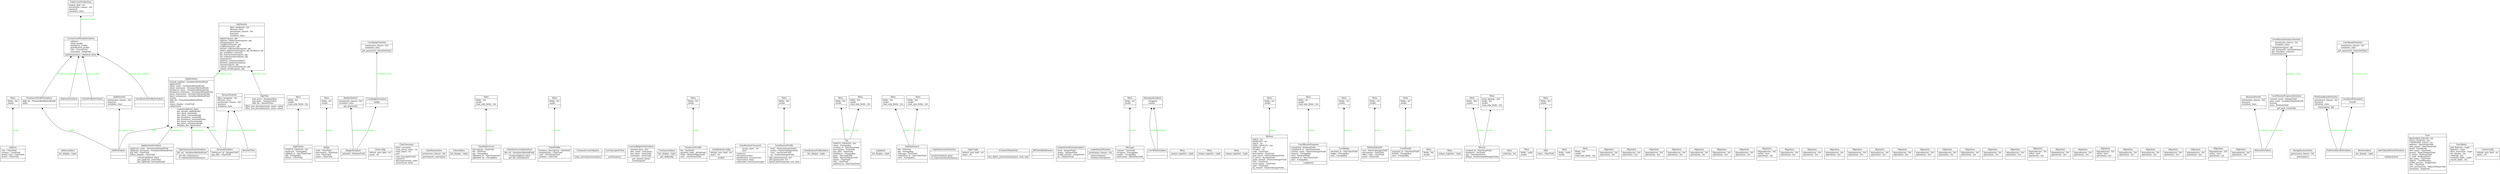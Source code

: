 digraph "classes_MyModels" {
rankdir=BT
charset="utf-8"
"users.models.Address" [color="black", fontcolor="black", label=<{Address|city : CharField<br ALIGN="LEFT"/>country : CharField<br ALIGN="LEFT"/>postal_code : CharField<br ALIGN="LEFT"/>street : CharField<br ALIGN="LEFT"/>|}>, shape="record", style="solid"];
"users.admin.AddressAdmin" [color="black", fontcolor="black", label=<{AddressAdmin|list_display : tuple<br ALIGN="LEFT"/>|}>, shape="record", style="solid"];
"users.serializers.AddressSerializer" [color="black", fontcolor="black", label=<{AddressSerializer|<br ALIGN="LEFT"/>|}>, shape="record", style="solid"];
"gigs.models.Application" [color="black", fontcolor="black", label=<{Application|STATUS_CHOICES : list<br ALIGN="LEFT"/>applicant : ForeignKey<br ALIGN="LEFT"/>applied_at : DateTimeField<br ALIGN="LEFT"/>gig : ForeignKey<br ALIGN="LEFT"/>status : CharField<br ALIGN="LEFT"/>|}>, shape="record", style="solid"];
"gigs.serializers.ApplicationSerializer" [color="black", fontcolor="black", label=<{ApplicationSerializer|applicant_name : SerializerMethodField<br ALIGN="LEFT"/>applicant_username : SerializerMethodField<br ALIGN="LEFT"/>gig_title : CharField<br ALIGN="LEFT"/>status_display : CharField<br ALIGN="LEFT"/>|create(validated_data)<br ALIGN="LEFT"/>get_applicant_name(obj)<br ALIGN="LEFT"/>get_applicant_username(obj)<br ALIGN="LEFT"/>}>, shape="record", style="solid"];
"gamification.models.Badge" [color="black", fontcolor="black", label=<{Badge|code : CharField<br ALIGN="LEFT"/>description : TextField<br ALIGN="LEFT"/>icon : CharField<br ALIGN="LEFT"/>name : CharField<br ALIGN="LEFT"/>|}>, shape="record", style="solid"];
"gamification.serializers.BadgeSerializer" [color="black", fontcolor="black", label=<{BadgeSerializer|unlocked : BooleanField<br ALIGN="LEFT"/>|}>, shape="record", style="solid"];
"gamification.views.BadgeViewSet" [color="black", fontcolor="black", label=<{BadgeViewSet|permission_classes : list<br ALIGN="LEFT"/>serializer_class<br ALIGN="LEFT"/>|get_queryset()<br ALIGN="LEFT"/>}>, shape="record", style="solid"];
"chat.apps.ChatConfig" [color="black", fontcolor="black", label=<{ChatConfig|default_auto_field : str<br ALIGN="LEFT"/>name : str<br ALIGN="LEFT"/>|}>, shape="record", style="solid"];
"chat.consumers.ChatConsumer" [color="black", fontcolor="black", label=<{ChatConsumer|other_username<br ALIGN="LEFT"/>room_group_name : str<br ALIGN="LEFT"/>room_name : str<br ALIGN="LEFT"/>user<br ALIGN="LEFT"/>|chat_message(event)<br ALIGN="LEFT"/>connect()<br ALIGN="LEFT"/>disconnect(close_code)<br ALIGN="LEFT"/>receive(text_data)<br ALIGN="LEFT"/>}>, shape="record", style="solid"];
"chat.views.ChatHistoryView" [color="black", fontcolor="black", label=<{ChatHistoryView|permission_classes : list<br ALIGN="LEFT"/>|get(request, username)<br ALIGN="LEFT"/>}>, shape="record", style="solid"];
"users.admin.ClientAdmin" [color="black", fontcolor="black", label=<{ClientAdmin|list_display : tuple<br ALIGN="LEFT"/>|}>, shape="record", style="solid"];
"gigs.models.ClientInstruction" [color="black", fontcolor="black", label=<{ClientInstruction|description : TextField<br ALIGN="LEFT"/>file : FileField<br ALIGN="LEFT"/>gig : ForeignKey<br ALIGN="LEFT"/>uploaded_at : DateTimeField<br ALIGN="LEFT"/>uploaded_by : ForeignKey<br ALIGN="LEFT"/>|}>, shape="record", style="solid"];
"gigs.serializers.ClientInstructionSerializer" [color="black", fontcolor="black", label=<{ClientInstructionSerializer|file_url : SerializerMethodField<br ALIGN="LEFT"/>|create(validated_data)<br ALIGN="LEFT"/>get_file_url(instance)<br ALIGN="LEFT"/>}>, shape="record", style="solid"];
"users.models.ClientProfile" [color="black", fontcolor="black", label=<{ClientProfile|business_description : TextField<br ALIGN="LEFT"/>organization : CharField<br ALIGN="LEFT"/>user : OneToOneField<br ALIGN="LEFT"/>website : URLField<br ALIGN="LEFT"/>|}>, shape="record", style="solid"];
"users.serializers.ClientProfileSerializer" [color="black", fontcolor="black", label=<{ClientProfileSerializer|<br ALIGN="LEFT"/>|}>, shape="record", style="solid"];
"users.adapters.CustomAccountAdapter" [color="black", fontcolor="black", label=<{CustomAccountAdapter|<br ALIGN="LEFT"/>|clean_username(username)<br ALIGN="LEFT"/>}>, shape="record", style="solid"];
"users.views.CustomLogoutView" [color="black", fontcolor="black", label=<{CustomLogoutView|<br ALIGN="LEFT"/>|post(request)<br ALIGN="LEFT"/>}>, shape="record", style="solid"];
"users.serializers.CustomRegisterSerializer" [color="black", fontcolor="black", label=<{CustomRegisterSerializer|cleaned_data : dict<br ALIGN="LEFT"/>first_name : NoneType<br ALIGN="LEFT"/>last_name : NoneType<br ALIGN="LEFT"/>username : NoneType<br ALIGN="LEFT"/>|get_cleaned_data()<br ALIGN="LEFT"/>save(request)<br ALIGN="LEFT"/>}>, shape="record", style="solid"];
"users.serializers.CustomUserDetailsSerializer" [color="black", fontcolor="black", label=<{CustomUserDetailsSerializer|address<br ALIGN="LEFT"/>client_profile<br ALIGN="LEFT"/>freelancer_profile<br ALIGN="LEFT"/>gamification_profile<br ALIGN="LEFT"/>role : ChoiceField<br ALIGN="LEFT"/>username : SlugField<br ALIGN="LEFT"/>|update(instance, validated_data)<br ALIGN="LEFT"/>}>, shape="record", style="solid"];
"users.admin.FreelancerAdmin" [color="black", fontcolor="black", label=<{FreelancerAdmin|list_display : tuple<br ALIGN="LEFT"/>|get_skills(obj)<br ALIGN="LEFT"/>}>, shape="record", style="solid"];
"users.models.FreelancerProfile" [color="black", fontcolor="black", label=<{FreelancerProfile|bio : TextField<br ALIGN="LEFT"/>portfolio_links : JSONField<br ALIGN="LEFT"/>skills : ManyToManyField<br ALIGN="LEFT"/>user : OneToOneField<br ALIGN="LEFT"/>|}>, shape="record", style="solid"];
"users.serializers.FreelancerProfileSerializer" [color="black", fontcolor="black", label=<{FreelancerProfileSerializer|skill_ids : PrimaryKeyRelatedField<br ALIGN="LEFT"/>skills<br ALIGN="LEFT"/>|}>, shape="record", style="solid"];
"gamification.apps.GamificationConfig" [color="black", fontcolor="black", label=<{GamificationConfig|default_auto_field : str<br ALIGN="LEFT"/>name : str<br ALIGN="LEFT"/>|ready()<br ALIGN="LEFT"/>}>, shape="record", style="solid"];
"gamification.consumers.GamificationConsumer" [color="black", fontcolor="black", label=<{GamificationConsumer|group_name : str<br ALIGN="LEFT"/>user<br ALIGN="LEFT"/>|connect()<br ALIGN="LEFT"/>disconnect(code)<br ALIGN="LEFT"/>gamification_event(event)<br ALIGN="LEFT"/>receive(text_data)<br ALIGN="LEFT"/>websocket_receive(message)<br ALIGN="LEFT"/>}>, shape="record", style="solid"];
"gamification.models.GamificationProfile" [color="black", fontcolor="black", label=<{GamificationProfile|level : PositiveIntegerField<br ALIGN="LEFT"/>points : PositiveIntegerField<br ALIGN="LEFT"/>user : OneToOneField<br ALIGN="LEFT"/>xp : PositiveIntegerField<br ALIGN="LEFT"/>|add_points(amount: int)<br ALIGN="LEFT"/>add_xp(amount: int)<br ALIGN="LEFT"/>spend_points(amount: int): bool<br ALIGN="LEFT"/>}>, shape="record", style="solid"];
"gamification.admin.GamificationProfileAdmin" [color="black", fontcolor="black", label=<{GamificationProfileAdmin|list_display : tuple<br ALIGN="LEFT"/>|}>, shape="record", style="solid"];
"gamification.serializers.GamificationProfileSerializer" [color="black", fontcolor="black", label=<{GamificationProfileSerializer|<br ALIGN="LEFT"/>|}>, shape="record", style="solid"];
"gigs.models.Gig" [color="black", fontcolor="black", label=<{Gig|STATUS_CHOICES : list<br ALIGN="LEFT"/>client : ForeignKey<br ALIGN="LEFT"/>created_at : DateTimeField<br ALIGN="LEFT"/>description : TextField<br ALIGN="LEFT"/>due_date : DateField<br ALIGN="LEFT"/>freelancer : ForeignKey<br ALIGN="LEFT"/>price : DecimalField<br ALIGN="LEFT"/>skills : ManyToManyField<br ALIGN="LEFT"/>status : CharField<br ALIGN="LEFT"/>title : CharField<br ALIGN="LEFT"/>updated_at : DateTimeField<br ALIGN="LEFT"/>|}>, shape="record", style="solid"];
"gigs.admin.GigAdmin" [color="black", fontcolor="black", label=<{GigAdmin|list_display : tuple<br ALIGN="LEFT"/>|}>, shape="record", style="solid"];
"gigs.filters.GigFilter" [color="black", fontcolor="black", label=<{GigFilter|max_price : NumberFilter<br ALIGN="LEFT"/>min_price : NumberFilter<br ALIGN="LEFT"/>skill_ids : BaseInFilter<br ALIGN="LEFT"/>|filter_max_price(queryset, name, value)<br ALIGN="LEFT"/>filter_min_price(queryset, name, value)<br ALIGN="LEFT"/>}>, shape="record", style="solid"];
"gigs.serializers.GigSerializer" [color="black", fontcolor="black", label=<{GigSerializer|already_applied : SerializerMethodField<br ALIGN="LEFT"/>applications<br ALIGN="LEFT"/>client_name : SerializerMethodField<br ALIGN="LEFT"/>client_username : SerializerMethodField<br ALIGN="LEFT"/>freelancer_name : SerializerMethodField<br ALIGN="LEFT"/>freelancer_username : SerializerMethodField<br ALIGN="LEFT"/>latest_instruction : SerializerMethodField<br ALIGN="LEFT"/>latest_submission : SerializerMethodField<br ALIGN="LEFT"/>review<br ALIGN="LEFT"/>skill_ids : PrimaryKeyRelatedField<br ALIGN="LEFT"/>skills<br ALIGN="LEFT"/>status_display : CharField<br ALIGN="LEFT"/>submissions<br ALIGN="LEFT"/>|create(validated_data)<br ALIGN="LEFT"/>get_already_applied(obj)<br ALIGN="LEFT"/>get_client_name(obj)<br ALIGN="LEFT"/>get_client_username(obj)<br ALIGN="LEFT"/>get_freelancer_name(obj)<br ALIGN="LEFT"/>get_freelancer_username(obj)<br ALIGN="LEFT"/>get_latest_instruction(obj)<br ALIGN="LEFT"/>get_latest_submission(obj)<br ALIGN="LEFT"/>validate_due_date(value)<br ALIGN="LEFT"/>}>, shape="record", style="solid"];
"gigs.models.GigSubmission" [color="black", fontcolor="black", label=<{GigSubmission|file : FileField<br ALIGN="LEFT"/>gig : ForeignKey<br ALIGN="LEFT"/>message : TextField<br ALIGN="LEFT"/>submitted_at : DateTimeField<br ALIGN="LEFT"/>user : ForeignKey<br ALIGN="LEFT"/>|}>, shape="record", style="solid"];
"gigs.serializers.GigSubmissionListSerializer" [color="black", fontcolor="black", label=<{GigSubmissionListSerializer|file_url : SerializerMethodField<br ALIGN="LEFT"/>|get_file_url(instance)<br ALIGN="LEFT"/>to_representation(instance)<br ALIGN="LEFT"/>}>, shape="record", style="solid"];
"gigs.serializers.GigSubmissionSerializer" [color="black", fontcolor="black", label=<{GigSubmissionSerializer|<br ALIGN="LEFT"/>|create(validated_data)<br ALIGN="LEFT"/>to_representation(instance)<br ALIGN="LEFT"/>}>, shape="record", style="solid"];
"gigs.views.GigViewSet" [color="black", fontcolor="black", label=<{GigViewSet|filter_backends : list<br ALIGN="LEFT"/>filterset_class<br ALIGN="LEFT"/>permission_classes : list<br ALIGN="LEFT"/>queryset<br ALIGN="LEFT"/>serializer_class<br ALIGN="LEFT"/>|apply(request, pk)<br ALIGN="LEFT"/>approve_submission(request, pk)<br ALIGN="LEFT"/>assign(request, pk)<br ALIGN="LEFT"/>complete(request, pk)<br ALIGN="LEFT"/>confirm(request, pk)<br ALIGN="LEFT"/>decline_submission(request, pk)<br ALIGN="LEFT"/>delete_application(request, pk, freelancer_id)<br ALIGN="LEFT"/>get_serializer_context()<br ALIGN="LEFT"/>list_instructions(request, pk)<br ALIGN="LEFT"/>list_submissions(request, pk)<br ALIGN="LEFT"/>my(request)<br ALIGN="LEFT"/>perform_create(serializer)<br ALIGN="LEFT"/>perform_update(serializer)<br ALIGN="LEFT"/>review(request, pk)<br ALIGN="LEFT"/>submit_instruction(request, pk)<br ALIGN="LEFT"/>submit_work(request, pk)<br ALIGN="LEFT"/>}>, shape="record", style="solid"];
"gigs.apps.GigsConfig" [color="black", fontcolor="black", label=<{GigsConfig|default_auto_field : str<br ALIGN="LEFT"/>name : str<br ALIGN="LEFT"/>|}>, shape="record", style="solid"];
"gigs.views.IsClientOrReadOnly" [color="black", fontcolor="black", label=<{IsClientOrReadOnly|<br ALIGN="LEFT"/>|has_object_permission(request, view, obj)<br ALIGN="LEFT"/>}>, shape="record", style="solid"];
"chat.middleware.JWTAuthMiddleware" [color="black", fontcolor="black", label=<{JWTAuthMiddleware|<br ALIGN="LEFT"/>|}>, shape="record", style="solid"];
"gamification.serializers.LeaderboardEntrySerializer" [color="black", fontcolor="black", label=<{LeaderboardEntrySerializer|level : IntegerField<br ALIGN="LEFT"/>points : IntegerField<br ALIGN="LEFT"/>profile_picture : ImageField<br ALIGN="LEFT"/>xp : IntegerField<br ALIGN="LEFT"/>|}>, shape="record", style="solid"];
"gamification.views.LeaderboardViewSet" [color="black", fontcolor="black", label=<{LeaderboardViewSet|permission_classes : list<br ALIGN="LEFT"/>|clients(request)<br ALIGN="LEFT"/>freelancers(request)<br ALIGN="LEFT"/>}>, shape="record", style="solid"];
"chat.models.Message" [color="black", fontcolor="black", label=<{Message|content : TextField<br ALIGN="LEFT"/>recipient : ForeignKey<br ALIGN="LEFT"/>sender : ForeignKey<br ALIGN="LEFT"/>timestamp : DateTimeField<br ALIGN="LEFT"/>|}>, shape="record", style="solid"];
"chat.serializers.MessageSerializer" [color="black", fontcolor="black", label=<{MessageSerializer|recipient<br ALIGN="LEFT"/>sender<br ALIGN="LEFT"/>|}>, shape="record", style="solid"];
"gamification.models.UserBenefit.Meta" [color="black", fontcolor="black", label=<{Meta|unique_together : tuple<br ALIGN="LEFT"/>|}>, shape="record", style="solid"];
"gamification.models.UserMissionProgress.Meta" [color="black", fontcolor="black", label=<{Meta|unique_together : tuple<br ALIGN="LEFT"/>|}>, shape="record", style="solid"];
"gamification.models.UserBadge.Meta" [color="black", fontcolor="black", label=<{Meta|unique_together : tuple<br ALIGN="LEFT"/>|}>, shape="record", style="solid"];
"gamification.serializers.GamificationProfileSerializer.Meta" [color="black", fontcolor="black", label=<{Meta|fields : list<br ALIGN="LEFT"/>model<br ALIGN="LEFT"/>|}>, shape="record", style="solid"];
"gamification.serializers.MissionSerializer.Meta" [color="black", fontcolor="black", label=<{Meta|fields : str<br ALIGN="LEFT"/>model<br ALIGN="LEFT"/>|}>, shape="record", style="solid"];
"gamification.serializers.UserMissionProgressSerializer.Meta" [color="black", fontcolor="black", label=<{Meta|fields : str<br ALIGN="LEFT"/>model<br ALIGN="LEFT"/>read_only_fields : list<br ALIGN="LEFT"/>|}>, shape="record", style="solid"];
"gamification.serializers.BadgeSerializer.Meta" [color="black", fontcolor="black", label=<{Meta|fields : str<br ALIGN="LEFT"/>model<br ALIGN="LEFT"/>|}>, shape="record", style="solid"];
"gamification.serializers.UserBadgeSerializer.Meta" [color="black", fontcolor="black", label=<{Meta|fields : str<br ALIGN="LEFT"/>model<br ALIGN="LEFT"/>|}>, shape="record", style="solid"];
"gamification.serializers.PlatformBenefitSerializer.Meta" [color="black", fontcolor="black", label=<{Meta|fields : str<br ALIGN="LEFT"/>model<br ALIGN="LEFT"/>|}>, shape="record", style="solid"];
"gamification.serializers.UserBenefitSerializer.Meta" [color="black", fontcolor="black", label=<{Meta|fields : str<br ALIGN="LEFT"/>model<br ALIGN="LEFT"/>|}>, shape="record", style="solid"];
"gamification.serializers.LeaderboardEntrySerializer.Meta" [color="black", fontcolor="black", label=<{Meta|fields : list<br ALIGN="LEFT"/>model<br ALIGN="LEFT"/>|}>, shape="record", style="solid"];
"gigs.models.Application.Meta" [color="black", fontcolor="black", label=<{Meta|unique_together : tuple<br ALIGN="LEFT"/>|}>, shape="record", style="solid"];
"gigs.filters.GigFilter.Meta" [color="black", fontcolor="black", label=<{Meta|fields : list<br ALIGN="LEFT"/>model<br ALIGN="LEFT"/>|}>, shape="record", style="solid"];
"gigs.filters.ReviewFilter.Meta" [color="black", fontcolor="black", label=<{Meta|fields : dict<br ALIGN="LEFT"/>model<br ALIGN="LEFT"/>|}>, shape="record", style="solid"];
"gigs.serializers.ReviewSerializer.Meta" [color="black", fontcolor="black", label=<{Meta|extra_kwargs : dict<br ALIGN="LEFT"/>fields : list<br ALIGN="LEFT"/>model<br ALIGN="LEFT"/>read_only_fields : list<br ALIGN="LEFT"/>|}>, shape="record", style="solid"];
"gigs.serializers.GigSubmissionSerializer.Meta" [color="black", fontcolor="black", label=<{Meta|fields : list<br ALIGN="LEFT"/>model<br ALIGN="LEFT"/>read_only_fields : list<br ALIGN="LEFT"/>|}>, shape="record", style="solid"];
"gigs.serializers.GigSubmissionListSerializer.Meta" [color="black", fontcolor="black", label=<{Meta|fields : list<br ALIGN="LEFT"/>model<br ALIGN="LEFT"/>read_only_fields : list<br ALIGN="LEFT"/>|}>, shape="record", style="solid"];
"gigs.serializers.ClientInstructionSerializer.Meta" [color="black", fontcolor="black", label=<{Meta|fields : list<br ALIGN="LEFT"/>model<br ALIGN="LEFT"/>read_only_fields : list<br ALIGN="LEFT"/>|}>, shape="record", style="solid"];
"gigs.serializers.ApplicationSerializer.Meta" [color="black", fontcolor="black", label=<{Meta|fields : list<br ALIGN="LEFT"/>model<br ALIGN="LEFT"/>read_only_fields : list<br ALIGN="LEFT"/>|}>, shape="record", style="solid"];
"gigs.serializers.GigSerializer.Meta" [color="black", fontcolor="black", label=<{Meta|fields : list<br ALIGN="LEFT"/>model<br ALIGN="LEFT"/>read_only_fields : list<br ALIGN="LEFT"/>|}>, shape="record", style="solid"];
"chat.models.Message.Meta" [color="black", fontcolor="black", label=<{Meta|ordering : list<br ALIGN="LEFT"/>|}>, shape="record", style="solid"];
"chat.serializers.UserMiniSerializer.Meta" [color="black", fontcolor="black", label=<{Meta|fields : tuple<br ALIGN="LEFT"/>model<br ALIGN="LEFT"/>|}>, shape="record", style="solid"];
"chat.serializers.MessageSerializer.Meta" [color="black", fontcolor="black", label=<{Meta|fields : str<br ALIGN="LEFT"/>model<br ALIGN="LEFT"/>|}>, shape="record", style="solid"];
"users.serializers.AddressSerializer.Meta" [color="black", fontcolor="black", label=<{Meta|fields : list<br ALIGN="LEFT"/>model<br ALIGN="LEFT"/>|}>, shape="record", style="solid"];
"users.serializers.SkillSerializer.Meta" [color="black", fontcolor="black", label=<{Meta|fields : list<br ALIGN="LEFT"/>model<br ALIGN="LEFT"/>|}>, shape="record", style="solid"];
"users.serializers.CustomRegisterSerializer.Meta" [color="black", fontcolor="black", label=<{Meta|fields : tuple<br ALIGN="LEFT"/>model<br ALIGN="LEFT"/>|}>, shape="record", style="solid"];
"users.serializers.FreelancerProfileSerializer.Meta" [color="black", fontcolor="black", label=<{Meta|fields : list<br ALIGN="LEFT"/>model<br ALIGN="LEFT"/>|}>, shape="record", style="solid"];
"users.serializers.ClientProfileSerializer.Meta" [color="black", fontcolor="black", label=<{Meta|fields : list<br ALIGN="LEFT"/>model<br ALIGN="LEFT"/>|}>, shape="record", style="solid"];
"users.serializers.CustomUserDetailsSerializer.Meta" [color="black", fontcolor="black", label=<{Meta|fields : list<br ALIGN="LEFT"/>model<br ALIGN="LEFT"/>read_only_fields : list<br ALIGN="LEFT"/>|}>, shape="record", style="solid"];
"gamification.migrations.0003_alter_gamificationprofile_user.Migration" [color="black", fontcolor="black", label=<{Migration|dependencies : list<br ALIGN="LEFT"/>operations : list<br ALIGN="LEFT"/>|}>, shape="record", style="solid"];
"gamification.migrations.0009_delete_tournament.Migration" [color="black", fontcolor="black", label=<{Migration|dependencies : list<br ALIGN="LEFT"/>operations : list<br ALIGN="LEFT"/>|}>, shape="record", style="solid"];
"gamification.migrations.0007_badge_code_mission_code.Migration" [color="black", fontcolor="black", label=<{Migration|dependencies : list<br ALIGN="LEFT"/>operations : list<br ALIGN="LEFT"/>|}>, shape="record", style="solid"];
"gamification.migrations.0012_usermissionprogress_updated_at.Migration" [color="black", fontcolor="black", label=<{Migration|dependencies : list<br ALIGN="LEFT"/>operations : list<br ALIGN="LEFT"/>|}>, shape="record", style="solid"];
"gamification.migrations.0011_usermissionprogress_current_count.Migration" [color="black", fontcolor="black", label=<{Migration|dependencies : list<br ALIGN="LEFT"/>operations : list<br ALIGN="LEFT"/>|}>, shape="record", style="solid"];
"gamification.migrations.0006_tournament.Migration" [color="black", fontcolor="black", label=<{Migration|dependencies : list<br ALIGN="LEFT"/>operations : list<br ALIGN="LEFT"/>|}>, shape="record", style="solid"];
"gamification.migrations.0008_usermissionprogress_seen.Migration" [color="black", fontcolor="black", label=<{Migration|dependencies : list<br ALIGN="LEFT"/>operations : list<br ALIGN="LEFT"/>|}>, shape="record", style="solid"];
"gamification.migrations.0001_initial.Migration" [color="black", fontcolor="black", label=<{Migration|dependencies : list<br ALIGN="LEFT"/>initial : bool<br ALIGN="LEFT"/>operations : list<br ALIGN="LEFT"/>|}>, shape="record", style="solid"];
"gamification.migrations.0002_alter_badge_icon.Migration" [color="black", fontcolor="black", label=<{Migration|dependencies : list<br ALIGN="LEFT"/>operations : list<br ALIGN="LEFT"/>|}>, shape="record", style="solid"];
"gamification.migrations.0010_mission_goal_count_mission_track_model.Migration" [color="black", fontcolor="black", label=<{Migration|dependencies : list<br ALIGN="LEFT"/>operations : list<br ALIGN="LEFT"/>|}>, shape="record", style="solid"];
"gamification.migrations.0005_userbenefit.Migration" [color="black", fontcolor="black", label=<{Migration|dependencies : list<br ALIGN="LEFT"/>operations : list<br ALIGN="LEFT"/>|}>, shape="record", style="solid"];
"gamification.migrations.0004_platformbenefit_gamificationprofile_points_and_more.Migration" [color="black", fontcolor="black", label=<{Migration|dependencies : list<br ALIGN="LEFT"/>operations : list<br ALIGN="LEFT"/>|}>, shape="record", style="solid"];
"gigs.migrations.0002_gig_price.Migration" [color="black", fontcolor="black", label=<{Migration|dependencies : list<br ALIGN="LEFT"/>operations : list<br ALIGN="LEFT"/>|}>, shape="record", style="solid"];
"gigs.migrations.0006_gig_skills.Migration" [color="black", fontcolor="black", label=<{Migration|dependencies : list<br ALIGN="LEFT"/>operations : list<br ALIGN="LEFT"/>|}>, shape="record", style="solid"];
"gigs.migrations.0009_gig_due_date.Migration" [color="black", fontcolor="black", label=<{Migration|dependencies : list<br ALIGN="LEFT"/>operations : list<br ALIGN="LEFT"/>|}>, shape="record", style="solid"];
"gigs.migrations.0008_alter_gig_status.Migration" [color="black", fontcolor="black", label=<{Migration|dependencies : list<br ALIGN="LEFT"/>operations : list<br ALIGN="LEFT"/>|}>, shape="record", style="solid"];
"gigs.migrations.0005_gigsubmission.Migration" [color="black", fontcolor="black", label=<{Migration|dependencies : list<br ALIGN="LEFT"/>operations : list<br ALIGN="LEFT"/>|}>, shape="record", style="solid"];
"gigs.migrations.0007_alter_gig_status.Migration" [color="black", fontcolor="black", label=<{Migration|dependencies : list<br ALIGN="LEFT"/>operations : list<br ALIGN="LEFT"/>|}>, shape="record", style="solid"];
"gigs.migrations.0004_application.Migration" [color="black", fontcolor="black", label=<{Migration|dependencies : list<br ALIGN="LEFT"/>operations : list<br ALIGN="LEFT"/>|}>, shape="record", style="solid"];
"gigs.migrations.0001_initial.Migration" [color="black", fontcolor="black", label=<{Migration|dependencies : list<br ALIGN="LEFT"/>initial : bool<br ALIGN="LEFT"/>operations : list<br ALIGN="LEFT"/>|}>, shape="record", style="solid"];
"gigs.migrations.0003_alter_gig_status.Migration" [color="black", fontcolor="black", label=<{Migration|dependencies : list<br ALIGN="LEFT"/>operations : list<br ALIGN="LEFT"/>|}>, shape="record", style="solid"];
"gigs.migrations.0010_gigsubmission_user_alter_gigsubmission_file_and_more.Migration" [color="black", fontcolor="black", label=<{Migration|dependencies : list<br ALIGN="LEFT"/>operations : list<br ALIGN="LEFT"/>|}>, shape="record", style="solid"];
"chat.migrations.0001_initial.Migration" [color="black", fontcolor="black", label=<{Migration|dependencies : list<br ALIGN="LEFT"/>initial : bool<br ALIGN="LEFT"/>operations : list<br ALIGN="LEFT"/>|}>, shape="record", style="solid"];
"users.migrations.0004_user_username.Migration" [color="black", fontcolor="black", label=<{Migration|dependencies : list<br ALIGN="LEFT"/>operations : list<br ALIGN="LEFT"/>|}>, shape="record", style="solid"];
"users.migrations.0005_skill.Migration" [color="black", fontcolor="black", label=<{Migration|dependencies : list<br ALIGN="LEFT"/>operations : list<br ALIGN="LEFT"/>|}>, shape="record", style="solid"];
"users.migrations.0003_remove_freelancerprofile_xp_remove_user_phone_number.Migration" [color="black", fontcolor="black", label=<{Migration|dependencies : list<br ALIGN="LEFT"/>operations : list<br ALIGN="LEFT"/>|}>, shape="record", style="solid"];
"users.migrations.0006_remove_freelancerprofile_skills_and_more.Migration" [color="black", fontcolor="black", label=<{Migration|dependencies : list<br ALIGN="LEFT"/>operations : list<br ALIGN="LEFT"/>|}>, shape="record", style="solid"];
"users.migrations.0001_initial.Migration" [color="black", fontcolor="black", label=<{Migration|dependencies : list<br ALIGN="LEFT"/>initial : bool<br ALIGN="LEFT"/>operations : list<br ALIGN="LEFT"/>|}>, shape="record", style="solid"];
"users.migrations.0002_user_role.Migration" [color="black", fontcolor="black", label=<{Migration|dependencies : list<br ALIGN="LEFT"/>operations : list<br ALIGN="LEFT"/>|}>, shape="record", style="solid"];
"gamification.models.Mission" [color="black", fontcolor="black", label=<{Mission|DAILY : str<br ALIGN="LEFT"/>MONTHLY : str<br ALIGN="LEFT"/>ONCE : str<br ALIGN="LEFT"/>TYPE_CHOICES : list<br ALIGN="LEFT"/>WEEKLY : str<br ALIGN="LEFT"/>YEARLY : str<br ALIGN="LEFT"/>code : CharField<br ALIGN="LEFT"/>description : TextField<br ALIGN="LEFT"/>goal_count : PositiveIntegerField<br ALIGN="LEFT"/>is_active : BooleanField<br ALIGN="LEFT"/>point_reward : PositiveIntegerField<br ALIGN="LEFT"/>title : CharField<br ALIGN="LEFT"/>track_model : CharField<br ALIGN="LEFT"/>type : CharField<br ALIGN="LEFT"/>xp_reward : PositiveIntegerField<br ALIGN="LEFT"/>|}>, shape="record", style="solid"];
"gamification.serializers.MissionSerializer" [color="black", fontcolor="black", label=<{MissionSerializer|<br ALIGN="LEFT"/>|}>, shape="record", style="solid"];
"gamification.views.MissionViewSet" [color="black", fontcolor="black", label=<{MissionViewSet|permission_classes : list<br ALIGN="LEFT"/>queryset<br ALIGN="LEFT"/>serializer_class<br ALIGN="LEFT"/>|}>, shape="record", style="solid"];
"gigs.views.MyApplicationsView" [color="black", fontcolor="black", label=<{MyApplicationsView|permission_classes : list<br ALIGN="LEFT"/>|get(request)<br ALIGN="LEFT"/>}>, shape="record", style="solid"];
"gamification.models.PlatformBenefit" [color="black", fontcolor="black", label=<{PlatformBenefit|cost : PositiveIntegerField<br ALIGN="LEFT"/>description : TextField<br ALIGN="LEFT"/>effect_code : CharField<br ALIGN="LEFT"/>name : CharField<br ALIGN="LEFT"/>|}>, shape="record", style="solid"];
"gamification.serializers.PlatformBenefitSerializer" [color="black", fontcolor="black", label=<{PlatformBenefitSerializer|<br ALIGN="LEFT"/>|}>, shape="record", style="solid"];
"gamification.views.PlatformBenefitViewSet" [color="black", fontcolor="black", label=<{PlatformBenefitViewSet|permission_classes : list<br ALIGN="LEFT"/>queryset<br ALIGN="LEFT"/>serializer_class<br ALIGN="LEFT"/>|buy(request, pk)<br ALIGN="LEFT"/>}>, shape="record", style="solid"];
"users.views.PublicUserProfileView" [color="black", fontcolor="black", label=<{PublicUserProfileView|lookup_field : str<br ALIGN="LEFT"/>permission_classes : list<br ALIGN="LEFT"/>queryset<br ALIGN="LEFT"/>serializer_class<br ALIGN="LEFT"/>|}>, shape="record", style="solid"];
"gigs.models.Review" [color="black", fontcolor="black", label=<{Review|created_at : DateTimeField<br ALIGN="LEFT"/>feedback : TextField<br ALIGN="LEFT"/>gig : OneToOneField<br ALIGN="LEFT"/>rating : PositiveSmallIntegerField<br ALIGN="LEFT"/>|}>, shape="record", style="solid"];
"gigs.admin.ReviewAdmin" [color="black", fontcolor="black", label=<{ReviewAdmin|list_display : tuple<br ALIGN="LEFT"/>|}>, shape="record", style="solid"];
"gigs.filters.ReviewFilter" [color="black", fontcolor="black", label=<{ReviewFilter|<br ALIGN="LEFT"/>|}>, shape="record", style="solid"];
"gigs.serializers.ReviewSerializer" [color="black", fontcolor="black", label=<{ReviewSerializer|freelancer_id : IntegerField<br ALIGN="LEFT"/>gig_title : CharField<br ALIGN="LEFT"/>|}>, shape="record", style="solid"];
"gigs.views.ReviewViewSet" [color="black", fontcolor="black", label=<{ReviewViewSet|filter_backends : list<br ALIGN="LEFT"/>filterset_class<br ALIGN="LEFT"/>permission_classes : list<br ALIGN="LEFT"/>queryset<br ALIGN="LEFT"/>serializer_class<br ALIGN="LEFT"/>|}>, shape="record", style="solid"];
"users.serializers.SafeTokenRefreshSerializer" [color="black", fontcolor="black", label=<{SafeTokenRefreshSerializer|<br ALIGN="LEFT"/>|validate(attrs)<br ALIGN="LEFT"/>}>, shape="record", style="solid"];
"users.models.Skill" [color="black", fontcolor="black", label=<{Skill|name : CharField<br ALIGN="LEFT"/>|}>, shape="record", style="solid"];
"users.serializers.SkillSerializer" [color="black", fontcolor="black", label=<{SkillSerializer|<br ALIGN="LEFT"/>|}>, shape="record", style="solid"];
"users.views.SkillViewSet" [color="black", fontcolor="black", label=<{SkillViewSet|permission_classes : list<br ALIGN="LEFT"/>queryset<br ALIGN="LEFT"/>serializer_class<br ALIGN="LEFT"/>|}>, shape="record", style="solid"];
"users.models.User" [color="black", fontcolor="black", label=<{User|REQUIRED_FIELDS : list<br ALIGN="LEFT"/>ROLE_CHOICES : list<br ALIGN="LEFT"/>USERNAME_FIELD : str<br ALIGN="LEFT"/>address : OneToOneField<br ALIGN="LEFT"/>date_joined : DateTimeField<br ALIGN="LEFT"/>email : EmailField<br ALIGN="LEFT"/>first_name : CharField<br ALIGN="LEFT"/>groups : ManyToManyField<br ALIGN="LEFT"/>is_active : BooleanField<br ALIGN="LEFT"/>is_staff : BooleanField<br ALIGN="LEFT"/>last_name : CharField<br ALIGN="LEFT"/>objects : UserManager<br ALIGN="LEFT"/>profile_picture : ImageField<br ALIGN="LEFT"/>role : CharField<br ALIGN="LEFT"/>user_permissions : ManyToManyField<br ALIGN="LEFT"/>username : SlugField<br ALIGN="LEFT"/>|}>, shape="record", style="solid"];
"users.admin.UserAdmin" [color="black", fontcolor="black", label=<{UserAdmin|add_fieldsets : tuple<br ALIGN="LEFT"/>fieldsets : tuple<br ALIGN="LEFT"/>filter_horizontal : tuple<br ALIGN="LEFT"/>list_display : list<br ALIGN="LEFT"/>ordering : list<br ALIGN="LEFT"/>readonly_fields : tuple<br ALIGN="LEFT"/>search_fields : list<br ALIGN="LEFT"/>|}>, shape="record", style="solid"];
"gamification.models.UserBadge" [color="black", fontcolor="black", label=<{UserBadge|awarded_at : DateTimeField<br ALIGN="LEFT"/>badge : ForeignKey<br ALIGN="LEFT"/>user : ForeignKey<br ALIGN="LEFT"/>|}>, shape="record", style="solid"];
"gamification.serializers.UserBadgeSerializer" [color="black", fontcolor="black", label=<{UserBadgeSerializer|badge<br ALIGN="LEFT"/>|}>, shape="record", style="solid"];
"gamification.views.UserBadgeViewSet" [color="black", fontcolor="black", label=<{UserBadgeViewSet|permission_classes : list<br ALIGN="LEFT"/>serializer_class<br ALIGN="LEFT"/>|get_queryset(): QuerySet[Any]<br ALIGN="LEFT"/>}>, shape="record", style="solid"];
"gamification.models.UserBenefit" [color="black", fontcolor="black", label=<{UserBenefit|acquired_at : DateTimeField<br ALIGN="LEFT"/>benefit : ForeignKey<br ALIGN="LEFT"/>user : ForeignKey<br ALIGN="LEFT"/>|}>, shape="record", style="solid"];
"gamification.serializers.UserBenefitSerializer" [color="black", fontcolor="black", label=<{UserBenefitSerializer|benefit<br ALIGN="LEFT"/>|}>, shape="record", style="solid"];
"gamification.views.UserBenefitViewSet" [color="black", fontcolor="black", label=<{UserBenefitViewSet|permission_classes : list<br ALIGN="LEFT"/>serializer_class<br ALIGN="LEFT"/>|get_queryset(): QuerySet[Any]<br ALIGN="LEFT"/>}>, shape="record", style="solid"];
"chat.serializers.UserMiniSerializer" [color="black", fontcolor="black", label=<{UserMiniSerializer|<br ALIGN="LEFT"/>|}>, shape="record", style="solid"];
"gamification.models.UserMissionProgress" [color="black", fontcolor="black", label=<{UserMissionProgress|completed : BooleanField<br ALIGN="LEFT"/>completed_at : DateTimeField<br ALIGN="LEFT"/>current_count : PositiveIntegerField<br ALIGN="LEFT"/>mission : ForeignKey<br ALIGN="LEFT"/>seen : BooleanField<br ALIGN="LEFT"/>updated_at : DateTimeField<br ALIGN="LEFT"/>user : ForeignKey<br ALIGN="LEFT"/>|complete()<br ALIGN="LEFT"/>}>, shape="record", style="solid"];
"gamification.serializers.UserMissionProgressSerializer" [color="black", fontcolor="black", label=<{UserMissionProgressSerializer|current_count : IntegerField<br ALIGN="LEFT"/>goal_count : SerializerMethodField<br ALIGN="LEFT"/>mission<br ALIGN="LEFT"/>seen : BooleanField<br ALIGN="LEFT"/>|get_goal_count(obj)<br ALIGN="LEFT"/>}>, shape="record", style="solid"];
"gamification.views.UserMissionProgressViewSet" [color="black", fontcolor="black", label=<{UserMissionProgressViewSet|permission_classes : list<br ALIGN="LEFT"/>serializer_class<br ALIGN="LEFT"/>|complete(request, pk)<br ALIGN="LEFT"/>get_queryset(): QuerySet[Any]<br ALIGN="LEFT"/>get_serializer_context()<br ALIGN="LEFT"/>recent(request)<br ALIGN="LEFT"/>}>, shape="record", style="solid"];
"users.apps.UsersConfig" [color="black", fontcolor="black", label=<{UsersConfig|default_auto_field : str<br ALIGN="LEFT"/>name : str<br ALIGN="LEFT"/>|}>, shape="record", style="solid"];
"chat.models.Message" -> "chat.serializers.MessageSerializer.Meta" [arrowhead="diamond", arrowtail="none", fontcolor="green", label="model", style="solid"];
"chat.serializers.UserMiniSerializer" -> "chat.serializers.MessageSerializer" [arrowhead="diamond", arrowtail="none", fontcolor="green", label="sender", style="solid"];
"chat.serializers.UserMiniSerializer" -> "chat.serializers.MessageSerializer" [arrowhead="diamond", arrowtail="none", fontcolor="green", label="recipient", style="solid"];
"gamification.models.Badge" -> "gamification.serializers.BadgeSerializer.Meta" [arrowhead="diamond", arrowtail="none", fontcolor="green", label="model", style="solid"];
"gamification.models.GamificationProfile" -> "gamification.serializers.GamificationProfileSerializer.Meta" [arrowhead="diamond", arrowtail="none", fontcolor="green", label="model", style="solid"];
"gamification.models.Mission" -> "gamification.serializers.MissionSerializer.Meta" [arrowhead="diamond", arrowtail="none", fontcolor="green", label="model", style="solid"];
"gamification.models.PlatformBenefit" -> "gamification.serializers.PlatformBenefitSerializer.Meta" [arrowhead="diamond", arrowtail="none", fontcolor="green", label="model", style="solid"];
"gamification.models.UserBadge" -> "gamification.serializers.UserBadgeSerializer.Meta" [arrowhead="diamond", arrowtail="none", fontcolor="green", label="model", style="solid"];
"gamification.models.UserBenefit" -> "gamification.serializers.UserBenefitSerializer.Meta" [arrowhead="diamond", arrowtail="none", fontcolor="green", label="model", style="solid"];
"gamification.models.UserMissionProgress" -> "gamification.serializers.UserMissionProgressSerializer.Meta" [arrowhead="diamond", arrowtail="none", fontcolor="green", label="model", style="solid"];
"gamification.serializers.BadgeSerializer" -> "gamification.serializers.UserBadgeSerializer" [arrowhead="diamond", arrowtail="none", fontcolor="green", label="badge", style="solid"];
"gamification.serializers.BadgeSerializer" -> "gamification.views.BadgeViewSet" [arrowhead="diamond", arrowtail="none", fontcolor="green", label="serializer_class", style="solid"];
"gamification.serializers.GamificationProfileSerializer" -> "users.serializers.CustomUserDetailsSerializer" [arrowhead="diamond", arrowtail="none", fontcolor="green", label="gamification_profile", style="solid"];
"gamification.serializers.MissionSerializer" -> "gamification.serializers.UserMissionProgressSerializer" [arrowhead="diamond", arrowtail="none", fontcolor="green", label="mission", style="solid"];
"gamification.serializers.MissionSerializer" -> "gamification.views.MissionViewSet" [arrowhead="diamond", arrowtail="none", fontcolor="green", label="serializer_class", style="solid"];
"gamification.serializers.PlatformBenefitSerializer" -> "gamification.serializers.UserBenefitSerializer" [arrowhead="diamond", arrowtail="none", fontcolor="green", label="benefit", style="solid"];
"gamification.serializers.PlatformBenefitSerializer" -> "gamification.views.PlatformBenefitViewSet" [arrowhead="diamond", arrowtail="none", fontcolor="green", label="serializer_class", style="solid"];
"gamification.serializers.UserBadgeSerializer" -> "gamification.views.UserBadgeViewSet" [arrowhead="diamond", arrowtail="none", fontcolor="green", label="serializer_class", style="solid"];
"gamification.serializers.UserBenefitSerializer" -> "gamification.views.UserBenefitViewSet" [arrowhead="diamond", arrowtail="none", fontcolor="green", label="serializer_class", style="solid"];
"gamification.serializers.UserMissionProgressSerializer" -> "gamification.views.UserMissionProgressViewSet" [arrowhead="diamond", arrowtail="none", fontcolor="green", label="serializer_class", style="solid"];
"gigs.filters.GigFilter" -> "gigs.views.GigViewSet" [arrowhead="diamond", arrowtail="none", fontcolor="green", label="filterset_class", style="solid"];
"gigs.filters.ReviewFilter" -> "gigs.views.ReviewViewSet" [arrowhead="diamond", arrowtail="none", fontcolor="green", label="filterset_class", style="solid"];
"gigs.models.Application" -> "gigs.serializers.ApplicationSerializer.Meta" [arrowhead="diamond", arrowtail="none", fontcolor="green", label="model", style="solid"];
"gigs.models.ClientInstruction" -> "gigs.serializers.ClientInstructionSerializer.Meta" [arrowhead="diamond", arrowtail="none", fontcolor="green", label="model", style="solid"];
"gigs.models.Gig" -> "gigs.filters.GigFilter.Meta" [arrowhead="diamond", arrowtail="none", fontcolor="green", label="model", style="solid"];
"gigs.models.Gig" -> "gigs.serializers.GigSerializer.Meta" [arrowhead="diamond", arrowtail="none", fontcolor="green", label="model", style="solid"];
"gigs.models.GigSubmission" -> "gigs.serializers.GigSubmissionListSerializer.Meta" [arrowhead="diamond", arrowtail="none", fontcolor="green", label="model", style="solid"];
"gigs.models.GigSubmission" -> "gigs.serializers.GigSubmissionSerializer.Meta" [arrowhead="diamond", arrowtail="none", fontcolor="green", label="model", style="solid"];
"gigs.models.Review" -> "gigs.filters.ReviewFilter.Meta" [arrowhead="diamond", arrowtail="none", fontcolor="green", label="model", style="solid"];
"gigs.models.Review" -> "gigs.serializers.ReviewSerializer.Meta" [arrowhead="diamond", arrowtail="none", fontcolor="green", label="model", style="solid"];
"gigs.serializers.ApplicationSerializer" -> "gigs.serializers.GigSerializer" [arrowhead="diamond", arrowtail="none", fontcolor="green", label="applications", style="solid"];
"gigs.serializers.GigSerializer" -> "gigs.views.GigViewSet" [arrowhead="diamond", arrowtail="none", fontcolor="green", label="serializer_class", style="solid"];
"gigs.serializers.GigSubmissionListSerializer" -> "gigs.serializers.GigSerializer" [arrowhead="diamond", arrowtail="none", fontcolor="green", label="submissions", style="solid"];
"gigs.serializers.ReviewSerializer" -> "gigs.serializers.GigSerializer" [arrowhead="diamond", arrowtail="none", fontcolor="green", label="review", style="solid"];
"gigs.serializers.ReviewSerializer" -> "gigs.views.ReviewViewSet" [arrowhead="diamond", arrowtail="none", fontcolor="green", label="serializer_class", style="solid"];
"users.models.Address" -> "users.serializers.AddressSerializer.Meta" [arrowhead="diamond", arrowtail="none", fontcolor="green", label="model", style="solid"];
"users.models.ClientProfile" -> "users.serializers.ClientProfileSerializer.Meta" [arrowhead="diamond", arrowtail="none", fontcolor="green", label="model", style="solid"];
"users.models.FreelancerProfile" -> "users.serializers.FreelancerProfileSerializer.Meta" [arrowhead="diamond", arrowtail="none", fontcolor="green", label="model", style="solid"];
"users.models.Skill" -> "users.serializers.SkillSerializer.Meta" [arrowhead="diamond", arrowtail="none", fontcolor="green", label="model", style="solid"];
"users.serializers.AddressSerializer" -> "users.serializers.CustomUserDetailsSerializer" [arrowhead="diamond", arrowtail="none", fontcolor="green", label="address", style="solid"];
"users.serializers.ClientProfileSerializer" -> "users.serializers.CustomUserDetailsSerializer" [arrowhead="diamond", arrowtail="none", fontcolor="green", label="client_profile", style="solid"];
"users.serializers.CustomUserDetailsSerializer" -> "users.views.PublicUserProfileView" [arrowhead="diamond", arrowtail="none", fontcolor="green", label="serializer_class", style="solid"];
"users.serializers.FreelancerProfileSerializer" -> "users.serializers.CustomUserDetailsSerializer" [arrowhead="diamond", arrowtail="none", fontcolor="green", label="freelancer_profile", style="solid"];
"users.serializers.SkillSerializer" -> "gigs.serializers.GigSerializer" [arrowhead="diamond", arrowtail="none", fontcolor="green", label="skills", style="solid"];
"users.serializers.SkillSerializer" -> "users.serializers.FreelancerProfileSerializer" [arrowhead="diamond", arrowtail="none", fontcolor="green", label="skills", style="solid"];
"users.serializers.SkillSerializer" -> "users.views.SkillViewSet" [arrowhead="diamond", arrowtail="none", fontcolor="green", label="serializer_class", style="solid"];
}
